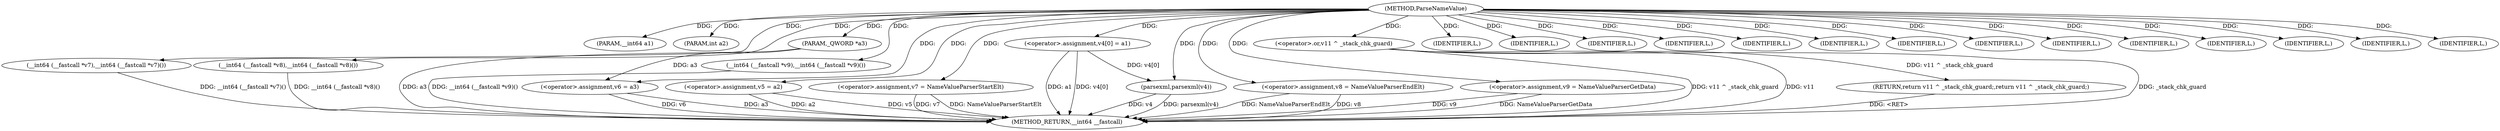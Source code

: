 digraph ParseNameValue {  
"1000109" [label = "(METHOD,ParseNameValue)" ]
"1000162" [label = "(METHOD_RETURN,__int64 __fastcall)" ]
"1000110" [label = "(PARAM,__int64 a1)" ]
"1000111" [label = "(PARAM,int a2)" ]
"1000112" [label = "(PARAM,_QWORD *a3)" ]
"1000117" [label = "(__int64 (__fastcall *v7),__int64 (__fastcall *v7)())" ]
"1000118" [label = "(__int64 (__fastcall *v8),__int64 (__fastcall *v8)())" ]
"1000119" [label = "(__int64 (__fastcall *v9),__int64 (__fastcall *v9)())" ]
"1000122" [label = "(IDENTIFIER,L,)" ]
"1000123" [label = "(IDENTIFIER,L,)" ]
"1000124" [label = "(<operator>.assignment,v5 = a2)" ]
"1000127" [label = "(<operator>.assignment,v7 = NameValueParserStartElt)" ]
"1000130" [label = "(<operator>.assignment,v4[0] = a1)" ]
"1000135" [label = "(IDENTIFIER,L,)" ]
"1000136" [label = "(IDENTIFIER,L,)" ]
"1000137" [label = "(IDENTIFIER,L,)" ]
"1000138" [label = "(IDENTIFIER,L,)" ]
"1000139" [label = "(IDENTIFIER,L,)" ]
"1000140" [label = "(IDENTIFIER,L,)" ]
"1000141" [label = "(IDENTIFIER,L,)" ]
"1000142" [label = "(IDENTIFIER,L,)" ]
"1000143" [label = "(IDENTIFIER,L,)" ]
"1000144" [label = "(IDENTIFIER,L,)" ]
"1000145" [label = "(IDENTIFIER,L,)" ]
"1000146" [label = "(<operator>.assignment,v6 = a3)" ]
"1000149" [label = "(<operator>.assignment,v8 = NameValueParserEndElt)" ]
"1000152" [label = "(<operator>.assignment,v9 = NameValueParserGetData)" ]
"1000155" [label = "(IDENTIFIER,L,)" ]
"1000156" [label = "(parsexml,parsexml(v4))" ]
"1000158" [label = "(RETURN,return v11 ^ _stack_chk_guard;,return v11 ^ _stack_chk_guard;)" ]
"1000159" [label = "(<operator>.or,v11 ^ _stack_chk_guard)" ]
  "1000159" -> "1000162"  [ label = "DDG: _stack_chk_guard"] 
  "1000127" -> "1000162"  [ label = "DDG: v7"] 
  "1000118" -> "1000162"  [ label = "DDG: __int64 (__fastcall *v8)()"] 
  "1000156" -> "1000162"  [ label = "DDG: v4"] 
  "1000119" -> "1000162"  [ label = "DDG: __int64 (__fastcall *v9)()"] 
  "1000152" -> "1000162"  [ label = "DDG: v9"] 
  "1000159" -> "1000162"  [ label = "DDG: v11 ^ _stack_chk_guard"] 
  "1000130" -> "1000162"  [ label = "DDG: v4[0]"] 
  "1000156" -> "1000162"  [ label = "DDG: parsexml(v4)"] 
  "1000159" -> "1000162"  [ label = "DDG: v11"] 
  "1000149" -> "1000162"  [ label = "DDG: NameValueParserEndElt"] 
  "1000117" -> "1000162"  [ label = "DDG: __int64 (__fastcall *v7)()"] 
  "1000130" -> "1000162"  [ label = "DDG: a1"] 
  "1000149" -> "1000162"  [ label = "DDG: v8"] 
  "1000146" -> "1000162"  [ label = "DDG: v6"] 
  "1000146" -> "1000162"  [ label = "DDG: a3"] 
  "1000124" -> "1000162"  [ label = "DDG: a2"] 
  "1000124" -> "1000162"  [ label = "DDG: v5"] 
  "1000127" -> "1000162"  [ label = "DDG: NameValueParserStartElt"] 
  "1000112" -> "1000162"  [ label = "DDG: a3"] 
  "1000152" -> "1000162"  [ label = "DDG: NameValueParserGetData"] 
  "1000158" -> "1000162"  [ label = "DDG: <RET>"] 
  "1000109" -> "1000110"  [ label = "DDG: "] 
  "1000109" -> "1000111"  [ label = "DDG: "] 
  "1000109" -> "1000112"  [ label = "DDG: "] 
  "1000109" -> "1000117"  [ label = "DDG: "] 
  "1000109" -> "1000118"  [ label = "DDG: "] 
  "1000109" -> "1000119"  [ label = "DDG: "] 
  "1000109" -> "1000122"  [ label = "DDG: "] 
  "1000109" -> "1000123"  [ label = "DDG: "] 
  "1000109" -> "1000124"  [ label = "DDG: "] 
  "1000109" -> "1000127"  [ label = "DDG: "] 
  "1000109" -> "1000130"  [ label = "DDG: "] 
  "1000109" -> "1000135"  [ label = "DDG: "] 
  "1000109" -> "1000136"  [ label = "DDG: "] 
  "1000109" -> "1000137"  [ label = "DDG: "] 
  "1000109" -> "1000138"  [ label = "DDG: "] 
  "1000109" -> "1000139"  [ label = "DDG: "] 
  "1000109" -> "1000140"  [ label = "DDG: "] 
  "1000109" -> "1000141"  [ label = "DDG: "] 
  "1000109" -> "1000142"  [ label = "DDG: "] 
  "1000109" -> "1000143"  [ label = "DDG: "] 
  "1000109" -> "1000144"  [ label = "DDG: "] 
  "1000109" -> "1000145"  [ label = "DDG: "] 
  "1000112" -> "1000146"  [ label = "DDG: a3"] 
  "1000109" -> "1000146"  [ label = "DDG: "] 
  "1000109" -> "1000149"  [ label = "DDG: "] 
  "1000109" -> "1000152"  [ label = "DDG: "] 
  "1000109" -> "1000155"  [ label = "DDG: "] 
  "1000130" -> "1000156"  [ label = "DDG: v4[0]"] 
  "1000109" -> "1000156"  [ label = "DDG: "] 
  "1000159" -> "1000158"  [ label = "DDG: v11 ^ _stack_chk_guard"] 
  "1000109" -> "1000159"  [ label = "DDG: "] 
}
